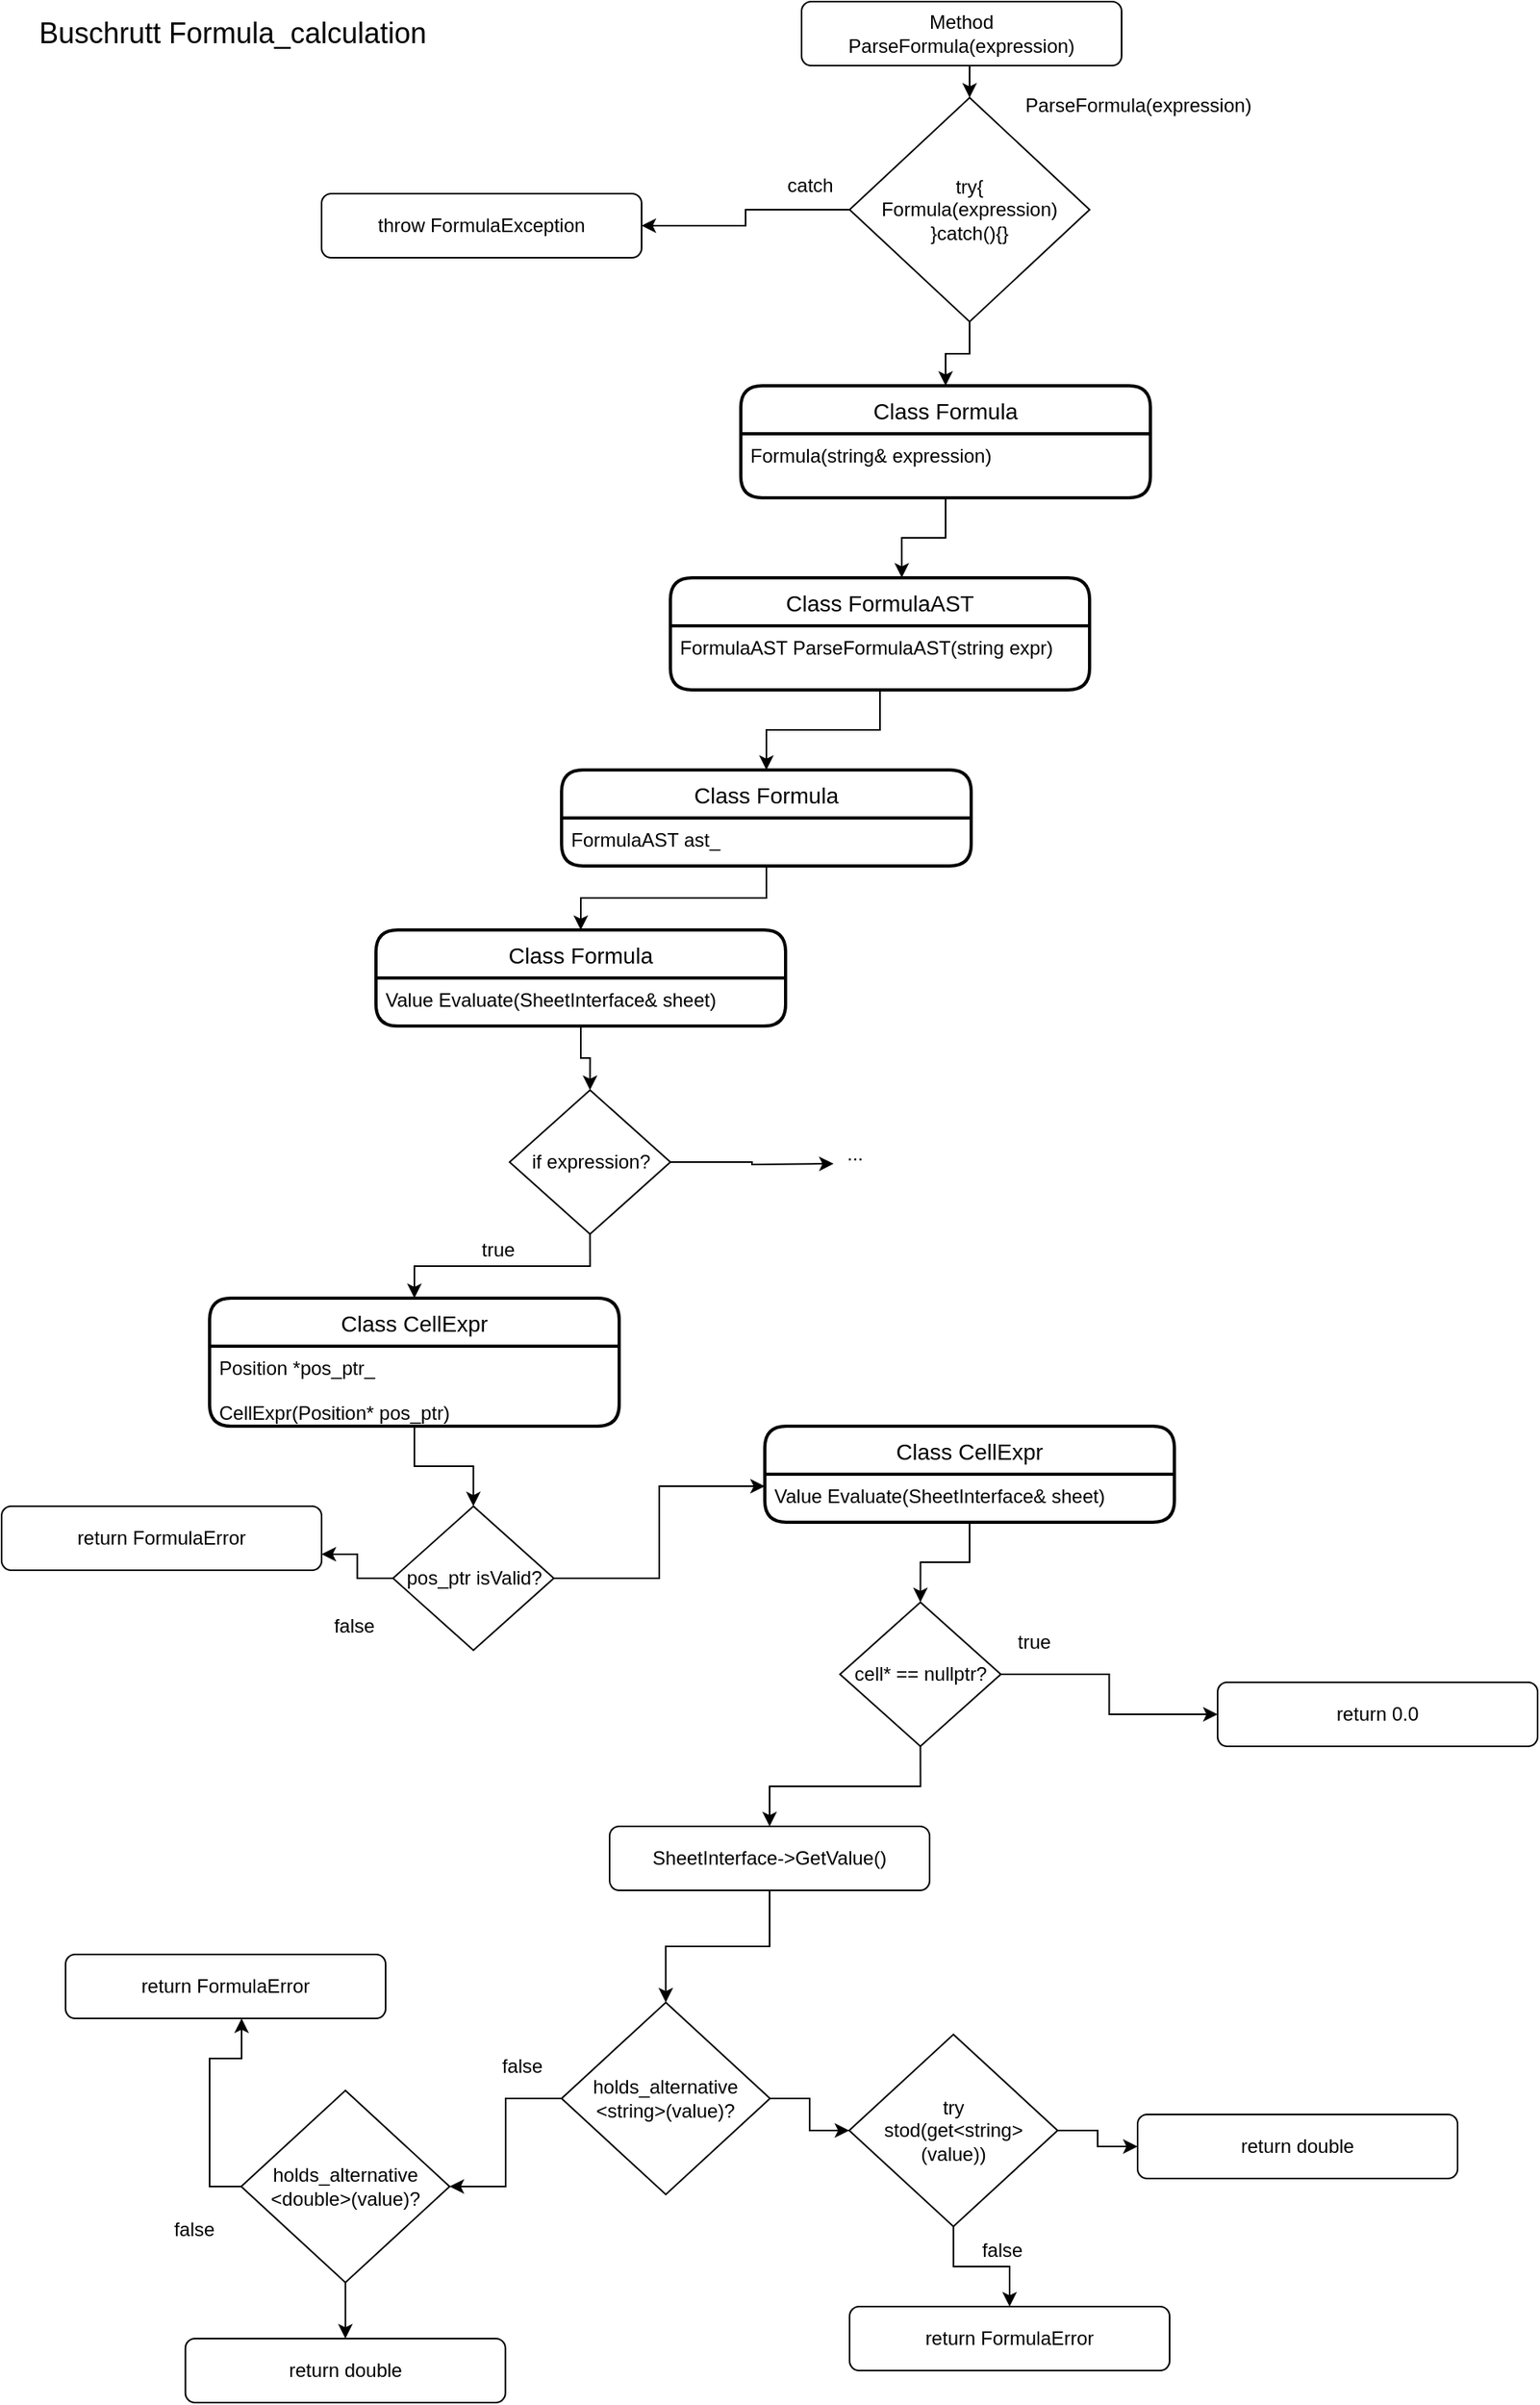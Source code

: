 <mxfile version="20.8.20" type="device"><diagram name="Страница 1" id="05K8BHy6RO02q5maxEPl"><mxGraphModel dx="1492" dy="916" grid="1" gridSize="10" guides="1" tooltips="1" connect="1" arrows="1" fold="1" page="1" pageScale="1" pageWidth="1169" pageHeight="1654" math="0" shadow="0"><root><mxCell id="0"/><mxCell id="1" parent="0"/><mxCell id="Ke1nBhwKKIvl6BgAoNeE-17" style="edgeStyle=orthogonalEdgeStyle;rounded=0;orthogonalLoop=1;jettySize=auto;html=1;exitX=0.5;exitY=1;exitDx=0;exitDy=0;entryX=0.5;entryY=0;entryDx=0;entryDy=0;" edge="1" parent="1" source="Ke1nBhwKKIvl6BgAoNeE-1" target="Ke1nBhwKKIvl6BgAoNeE-16"><mxGeometry relative="1" as="geometry"/></mxCell><mxCell id="Ke1nBhwKKIvl6BgAoNeE-1" value="Method &lt;br&gt;ParseFormula(expression)" style="rounded=1;whiteSpace=wrap;html=1;" vertex="1" parent="1"><mxGeometry x="510" y="30" width="200" height="40" as="geometry"/></mxCell><mxCell id="Ke1nBhwKKIvl6BgAoNeE-2" value="Class Formula" style="swimlane;childLayout=stackLayout;horizontal=1;startSize=30;horizontalStack=0;rounded=1;fontSize=14;fontStyle=0;strokeWidth=2;resizeParent=0;resizeLast=1;shadow=0;dashed=0;align=center;" vertex="1" parent="1"><mxGeometry x="472" y="270" width="256" height="70" as="geometry"/></mxCell><mxCell id="Ke1nBhwKKIvl6BgAoNeE-3" value="Formula(string&amp; expression)&#10;" style="align=left;strokeColor=none;fillColor=none;spacingLeft=4;fontSize=12;verticalAlign=top;resizable=0;rotatable=0;part=1;" vertex="1" parent="Ke1nBhwKKIvl6BgAoNeE-2"><mxGeometry y="30" width="256" height="40" as="geometry"/></mxCell><mxCell id="Ke1nBhwKKIvl6BgAoNeE-8" value="ParseFormula(expression)" style="text;html=1;align=center;verticalAlign=middle;resizable=0;points=[];autosize=1;strokeColor=none;fillColor=none;" vertex="1" parent="1"><mxGeometry x="639.5" y="80" width="160" height="30" as="geometry"/></mxCell><mxCell id="Ke1nBhwKKIvl6BgAoNeE-9" value="Class FormulaAST" style="swimlane;childLayout=stackLayout;horizontal=1;startSize=30;horizontalStack=0;rounded=1;fontSize=14;fontStyle=0;strokeWidth=2;resizeParent=0;resizeLast=1;shadow=0;dashed=0;align=center;" vertex="1" parent="1"><mxGeometry x="428" y="390" width="262" height="70" as="geometry"/></mxCell><mxCell id="Ke1nBhwKKIvl6BgAoNeE-10" value="FormulaAST ParseFormulaAST(string expr)&#10;" style="align=left;strokeColor=none;fillColor=none;spacingLeft=4;fontSize=12;verticalAlign=top;resizable=0;rotatable=0;part=1;" vertex="1" parent="Ke1nBhwKKIvl6BgAoNeE-9"><mxGeometry y="30" width="262" height="40" as="geometry"/></mxCell><mxCell id="Ke1nBhwKKIvl6BgAoNeE-72" style="edgeStyle=orthogonalEdgeStyle;rounded=0;orthogonalLoop=1;jettySize=auto;html=1;exitX=0;exitY=0.5;exitDx=0;exitDy=0;entryX=1;entryY=0.5;entryDx=0;entryDy=0;" edge="1" parent="1" source="Ke1nBhwKKIvl6BgAoNeE-16" target="Ke1nBhwKKIvl6BgAoNeE-69"><mxGeometry relative="1" as="geometry"/></mxCell><mxCell id="Ke1nBhwKKIvl6BgAoNeE-74" style="edgeStyle=orthogonalEdgeStyle;rounded=0;orthogonalLoop=1;jettySize=auto;html=1;exitX=0.5;exitY=1;exitDx=0;exitDy=0;entryX=0.5;entryY=0;entryDx=0;entryDy=0;" edge="1" parent="1" source="Ke1nBhwKKIvl6BgAoNeE-16" target="Ke1nBhwKKIvl6BgAoNeE-2"><mxGeometry relative="1" as="geometry"/></mxCell><mxCell id="Ke1nBhwKKIvl6BgAoNeE-16" value="try{&lt;br&gt;Formula(expression)&lt;br&gt;}catch(){}" style="rhombus;whiteSpace=wrap;html=1;" vertex="1" parent="1"><mxGeometry x="540" y="90" width="150" height="140" as="geometry"/></mxCell><mxCell id="Ke1nBhwKKIvl6BgAoNeE-25" style="edgeStyle=orthogonalEdgeStyle;rounded=0;orthogonalLoop=1;jettySize=auto;html=1;exitX=0.5;exitY=1;exitDx=0;exitDy=0;entryX=0.552;entryY=-0.002;entryDx=0;entryDy=0;entryPerimeter=0;" edge="1" parent="1" source="Ke1nBhwKKIvl6BgAoNeE-3" target="Ke1nBhwKKIvl6BgAoNeE-9"><mxGeometry relative="1" as="geometry"><mxPoint x="665" y="240" as="targetPoint"/></mxGeometry></mxCell><mxCell id="Ke1nBhwKKIvl6BgAoNeE-26" value="Class Formula" style="swimlane;childLayout=stackLayout;horizontal=1;startSize=30;horizontalStack=0;rounded=1;fontSize=14;fontStyle=0;strokeWidth=2;resizeParent=0;resizeLast=1;shadow=0;dashed=0;align=center;" vertex="1" parent="1"><mxGeometry x="360" y="510" width="256" height="60" as="geometry"/></mxCell><mxCell id="Ke1nBhwKKIvl6BgAoNeE-27" value="FormulaAST ast_" style="align=left;strokeColor=none;fillColor=none;spacingLeft=4;fontSize=12;verticalAlign=top;resizable=0;rotatable=0;part=1;" vertex="1" parent="Ke1nBhwKKIvl6BgAoNeE-26"><mxGeometry y="30" width="256" height="30" as="geometry"/></mxCell><mxCell id="Ke1nBhwKKIvl6BgAoNeE-28" style="edgeStyle=orthogonalEdgeStyle;rounded=0;orthogonalLoop=1;jettySize=auto;html=1;exitX=0.5;exitY=1;exitDx=0;exitDy=0;entryX=0.5;entryY=0;entryDx=0;entryDy=0;" edge="1" parent="1" source="Ke1nBhwKKIvl6BgAoNeE-10" target="Ke1nBhwKKIvl6BgAoNeE-26"><mxGeometry relative="1" as="geometry"/></mxCell><mxCell id="Ke1nBhwKKIvl6BgAoNeE-41" style="edgeStyle=orthogonalEdgeStyle;rounded=0;orthogonalLoop=1;jettySize=auto;html=1;exitX=0.5;exitY=1;exitDx=0;exitDy=0;entryX=0.5;entryY=0;entryDx=0;entryDy=0;" edge="1" parent="1" source="Ke1nBhwKKIvl6BgAoNeE-30" target="Ke1nBhwKKIvl6BgAoNeE-39"><mxGeometry relative="1" as="geometry"><mxPoint x="700" y="680" as="targetPoint"/></mxGeometry></mxCell><mxCell id="Ke1nBhwKKIvl6BgAoNeE-76" style="edgeStyle=orthogonalEdgeStyle;rounded=0;orthogonalLoop=1;jettySize=auto;html=1;exitX=1;exitY=0.5;exitDx=0;exitDy=0;" edge="1" parent="1" source="Ke1nBhwKKIvl6BgAoNeE-30"><mxGeometry relative="1" as="geometry"><mxPoint x="530" y="756" as="targetPoint"/></mxGeometry></mxCell><mxCell id="Ke1nBhwKKIvl6BgAoNeE-30" value="if expression?" style="rhombus;whiteSpace=wrap;html=1;" vertex="1" parent="1"><mxGeometry x="327.5" y="710" width="100.5" height="90" as="geometry"/></mxCell><mxCell id="Ke1nBhwKKIvl6BgAoNeE-31" value="Class Formula" style="swimlane;childLayout=stackLayout;horizontal=1;startSize=30;horizontalStack=0;rounded=1;fontSize=14;fontStyle=0;strokeWidth=2;resizeParent=0;resizeLast=1;shadow=0;dashed=0;align=center;" vertex="1" parent="1"><mxGeometry x="244" y="610" width="256" height="60" as="geometry"/></mxCell><mxCell id="Ke1nBhwKKIvl6BgAoNeE-32" value="Value Evaluate(SheetInterface&amp; sheet)" style="align=left;strokeColor=none;fillColor=none;spacingLeft=4;fontSize=12;verticalAlign=top;resizable=0;rotatable=0;part=1;" vertex="1" parent="Ke1nBhwKKIvl6BgAoNeE-31"><mxGeometry y="30" width="256" height="30" as="geometry"/></mxCell><mxCell id="Ke1nBhwKKIvl6BgAoNeE-33" style="edgeStyle=orthogonalEdgeStyle;rounded=0;orthogonalLoop=1;jettySize=auto;html=1;exitX=0.5;exitY=1;exitDx=0;exitDy=0;entryX=0.5;entryY=0;entryDx=0;entryDy=0;" edge="1" parent="1" source="Ke1nBhwKKIvl6BgAoNeE-27" target="Ke1nBhwKKIvl6BgAoNeE-31"><mxGeometry relative="1" as="geometry"/></mxCell><mxCell id="Ke1nBhwKKIvl6BgAoNeE-34" style="edgeStyle=orthogonalEdgeStyle;rounded=0;orthogonalLoop=1;jettySize=auto;html=1;exitX=0.5;exitY=1;exitDx=0;exitDy=0;entryX=0.5;entryY=0;entryDx=0;entryDy=0;" edge="1" parent="1" source="Ke1nBhwKKIvl6BgAoNeE-32" target="Ke1nBhwKKIvl6BgAoNeE-30"><mxGeometry relative="1" as="geometry"/></mxCell><mxCell id="Ke1nBhwKKIvl6BgAoNeE-35" value="Class CellExpr" style="swimlane;childLayout=stackLayout;horizontal=1;startSize=30;horizontalStack=0;rounded=1;fontSize=14;fontStyle=0;strokeWidth=2;resizeParent=0;resizeLast=1;shadow=0;dashed=0;align=center;" vertex="1" parent="1"><mxGeometry x="487" y="920" width="256" height="60" as="geometry"/></mxCell><mxCell id="Ke1nBhwKKIvl6BgAoNeE-36" value="Value Evaluate(SheetInterface&amp; sheet)" style="align=left;strokeColor=none;fillColor=none;spacingLeft=4;fontSize=12;verticalAlign=top;resizable=0;rotatable=0;part=1;" vertex="1" parent="Ke1nBhwKKIvl6BgAoNeE-35"><mxGeometry y="30" width="256" height="30" as="geometry"/></mxCell><mxCell id="Ke1nBhwKKIvl6BgAoNeE-50" style="edgeStyle=orthogonalEdgeStyle;rounded=0;orthogonalLoop=1;jettySize=auto;html=1;exitX=1;exitY=0.5;exitDx=0;exitDy=0;entryX=0;entryY=0.5;entryDx=0;entryDy=0;" edge="1" parent="1" source="Ke1nBhwKKIvl6BgAoNeE-37" target="Ke1nBhwKKIvl6BgAoNeE-49"><mxGeometry relative="1" as="geometry"/></mxCell><mxCell id="Ke1nBhwKKIvl6BgAoNeE-53" style="edgeStyle=orthogonalEdgeStyle;rounded=0;orthogonalLoop=1;jettySize=auto;html=1;exitX=0.5;exitY=1;exitDx=0;exitDy=0;entryX=0.5;entryY=0;entryDx=0;entryDy=0;" edge="1" parent="1" source="Ke1nBhwKKIvl6BgAoNeE-37" target="Ke1nBhwKKIvl6BgAoNeE-52"><mxGeometry relative="1" as="geometry"/></mxCell><mxCell id="Ke1nBhwKKIvl6BgAoNeE-37" value="cell* == nullptr?" style="rhombus;whiteSpace=wrap;html=1;" vertex="1" parent="1"><mxGeometry x="534" y="1030" width="100.5" height="90" as="geometry"/></mxCell><mxCell id="Ke1nBhwKKIvl6BgAoNeE-38" style="edgeStyle=orthogonalEdgeStyle;rounded=0;orthogonalLoop=1;jettySize=auto;html=1;exitX=0.5;exitY=1;exitDx=0;exitDy=0;entryX=0.5;entryY=0;entryDx=0;entryDy=0;" edge="1" parent="1" source="Ke1nBhwKKIvl6BgAoNeE-36" target="Ke1nBhwKKIvl6BgAoNeE-37"><mxGeometry relative="1" as="geometry"/></mxCell><mxCell id="Ke1nBhwKKIvl6BgAoNeE-39" value="Class CellExpr" style="swimlane;childLayout=stackLayout;horizontal=1;startSize=30;horizontalStack=0;rounded=1;fontSize=14;fontStyle=0;strokeWidth=2;resizeParent=0;resizeLast=1;shadow=0;dashed=0;align=center;" vertex="1" parent="1"><mxGeometry x="140" y="840" width="256" height="80" as="geometry"/></mxCell><mxCell id="Ke1nBhwKKIvl6BgAoNeE-40" value="Position *pos_ptr_&#10;&#10;CellExpr(Position* pos_ptr)" style="align=left;strokeColor=none;fillColor=none;spacingLeft=4;fontSize=12;verticalAlign=top;resizable=0;rotatable=0;part=1;" vertex="1" parent="Ke1nBhwKKIvl6BgAoNeE-39"><mxGeometry y="30" width="256" height="50" as="geometry"/></mxCell><mxCell id="Ke1nBhwKKIvl6BgAoNeE-79" style="edgeStyle=orthogonalEdgeStyle;rounded=0;orthogonalLoop=1;jettySize=auto;html=1;exitX=1;exitY=0.5;exitDx=0;exitDy=0;entryX=0;entryY=0.25;entryDx=0;entryDy=0;" edge="1" parent="1" source="Ke1nBhwKKIvl6BgAoNeE-42" target="Ke1nBhwKKIvl6BgAoNeE-36"><mxGeometry relative="1" as="geometry"/></mxCell><mxCell id="Ke1nBhwKKIvl6BgAoNeE-80" style="edgeStyle=orthogonalEdgeStyle;rounded=0;orthogonalLoop=1;jettySize=auto;html=1;exitX=0;exitY=0.5;exitDx=0;exitDy=0;entryX=1;entryY=0.75;entryDx=0;entryDy=0;" edge="1" parent="1" source="Ke1nBhwKKIvl6BgAoNeE-42" target="Ke1nBhwKKIvl6BgAoNeE-45"><mxGeometry relative="1" as="geometry"/></mxCell><mxCell id="Ke1nBhwKKIvl6BgAoNeE-42" value="pos_ptr isValid?" style="rhombus;whiteSpace=wrap;html=1;" vertex="1" parent="1"><mxGeometry x="254.63" y="970" width="100.5" height="90" as="geometry"/></mxCell><mxCell id="Ke1nBhwKKIvl6BgAoNeE-43" style="edgeStyle=orthogonalEdgeStyle;rounded=0;orthogonalLoop=1;jettySize=auto;html=1;exitX=0.5;exitY=1;exitDx=0;exitDy=0;" edge="1" parent="1" source="Ke1nBhwKKIvl6BgAoNeE-40" target="Ke1nBhwKKIvl6BgAoNeE-42"><mxGeometry relative="1" as="geometry"/></mxCell><mxCell id="Ke1nBhwKKIvl6BgAoNeE-45" value="return&amp;nbsp;FormulaError" style="rounded=1;whiteSpace=wrap;html=1;" vertex="1" parent="1"><mxGeometry x="10" y="970" width="200" height="40" as="geometry"/></mxCell><mxCell id="Ke1nBhwKKIvl6BgAoNeE-47" value="false" style="text;html=1;align=center;verticalAlign=middle;resizable=0;points=[];autosize=1;strokeColor=none;fillColor=none;" vertex="1" parent="1"><mxGeometry x="204.63" y="1030" width="50" height="30" as="geometry"/></mxCell><mxCell id="Ke1nBhwKKIvl6BgAoNeE-49" value="return&amp;nbsp;0.0" style="rounded=1;whiteSpace=wrap;html=1;" vertex="1" parent="1"><mxGeometry x="770" y="1080" width="200" height="40" as="geometry"/></mxCell><mxCell id="Ke1nBhwKKIvl6BgAoNeE-51" value="true" style="text;html=1;align=center;verticalAlign=middle;resizable=0;points=[];autosize=1;strokeColor=none;fillColor=none;" vertex="1" parent="1"><mxGeometry x="634.5" y="1040" width="40" height="30" as="geometry"/></mxCell><mxCell id="Ke1nBhwKKIvl6BgAoNeE-62" style="edgeStyle=orthogonalEdgeStyle;rounded=0;orthogonalLoop=1;jettySize=auto;html=1;exitX=0.5;exitY=1;exitDx=0;exitDy=0;entryX=0.5;entryY=0;entryDx=0;entryDy=0;" edge="1" parent="1" source="Ke1nBhwKKIvl6BgAoNeE-52" target="Ke1nBhwKKIvl6BgAoNeE-54"><mxGeometry relative="1" as="geometry"/></mxCell><mxCell id="Ke1nBhwKKIvl6BgAoNeE-52" value="SheetInterface-&amp;gt;GetValue()" style="rounded=1;whiteSpace=wrap;html=1;" vertex="1" parent="1"><mxGeometry x="390" y="1170" width="200" height="40" as="geometry"/></mxCell><mxCell id="Ke1nBhwKKIvl6BgAoNeE-56" style="edgeStyle=orthogonalEdgeStyle;rounded=0;orthogonalLoop=1;jettySize=auto;html=1;exitX=1;exitY=0.5;exitDx=0;exitDy=0;entryX=0;entryY=0.5;entryDx=0;entryDy=0;" edge="1" parent="1" source="Ke1nBhwKKIvl6BgAoNeE-54" target="Ke1nBhwKKIvl6BgAoNeE-55"><mxGeometry relative="1" as="geometry"/></mxCell><mxCell id="Ke1nBhwKKIvl6BgAoNeE-64" style="edgeStyle=orthogonalEdgeStyle;rounded=0;orthogonalLoop=1;jettySize=auto;html=1;exitX=0;exitY=0.5;exitDx=0;exitDy=0;entryX=1;entryY=0.5;entryDx=0;entryDy=0;" edge="1" parent="1" source="Ke1nBhwKKIvl6BgAoNeE-54" target="Ke1nBhwKKIvl6BgAoNeE-63"><mxGeometry relative="1" as="geometry"/></mxCell><mxCell id="Ke1nBhwKKIvl6BgAoNeE-54" value="holds_alternative&lt;br&gt;&amp;lt;string&amp;gt;(value)?" style="rhombus;whiteSpace=wrap;html=1;" vertex="1" parent="1"><mxGeometry x="360" y="1280" width="130.25" height="120" as="geometry"/></mxCell><mxCell id="Ke1nBhwKKIvl6BgAoNeE-59" style="edgeStyle=orthogonalEdgeStyle;rounded=0;orthogonalLoop=1;jettySize=auto;html=1;exitX=1;exitY=0.5;exitDx=0;exitDy=0;entryX=0;entryY=0.5;entryDx=0;entryDy=0;" edge="1" parent="1" source="Ke1nBhwKKIvl6BgAoNeE-55" target="Ke1nBhwKKIvl6BgAoNeE-58"><mxGeometry relative="1" as="geometry"/></mxCell><mxCell id="Ke1nBhwKKIvl6BgAoNeE-61" style="edgeStyle=orthogonalEdgeStyle;rounded=0;orthogonalLoop=1;jettySize=auto;html=1;exitX=0.5;exitY=1;exitDx=0;exitDy=0;entryX=0.5;entryY=0;entryDx=0;entryDy=0;" edge="1" parent="1" source="Ke1nBhwKKIvl6BgAoNeE-55" target="Ke1nBhwKKIvl6BgAoNeE-60"><mxGeometry relative="1" as="geometry"/></mxCell><mxCell id="Ke1nBhwKKIvl6BgAoNeE-55" value="try&lt;br&gt;stod(get&amp;lt;string&amp;gt;&lt;br&gt;(value))" style="rhombus;whiteSpace=wrap;html=1;" vertex="1" parent="1"><mxGeometry x="539.75" y="1300" width="130.25" height="120" as="geometry"/></mxCell><mxCell id="Ke1nBhwKKIvl6BgAoNeE-57" value="false" style="text;html=1;align=center;verticalAlign=middle;resizable=0;points=[];autosize=1;strokeColor=none;fillColor=none;" vertex="1" parent="1"><mxGeometry x="310.13" y="1305" width="50" height="30" as="geometry"/></mxCell><mxCell id="Ke1nBhwKKIvl6BgAoNeE-58" value="return double" style="rounded=1;whiteSpace=wrap;html=1;" vertex="1" parent="1"><mxGeometry x="720" y="1350" width="200" height="40" as="geometry"/></mxCell><mxCell id="Ke1nBhwKKIvl6BgAoNeE-60" value="return&amp;nbsp;FormulaError" style="rounded=1;whiteSpace=wrap;html=1;" vertex="1" parent="1"><mxGeometry x="540" y="1470" width="200" height="40" as="geometry"/></mxCell><mxCell id="Ke1nBhwKKIvl6BgAoNeE-66" style="edgeStyle=orthogonalEdgeStyle;rounded=0;orthogonalLoop=1;jettySize=auto;html=1;exitX=0.5;exitY=1;exitDx=0;exitDy=0;entryX=0.5;entryY=0;entryDx=0;entryDy=0;" edge="1" parent="1" source="Ke1nBhwKKIvl6BgAoNeE-63" target="Ke1nBhwKKIvl6BgAoNeE-65"><mxGeometry relative="1" as="geometry"/></mxCell><mxCell id="Ke1nBhwKKIvl6BgAoNeE-68" style="edgeStyle=orthogonalEdgeStyle;rounded=0;orthogonalLoop=1;jettySize=auto;html=1;exitX=0;exitY=0.5;exitDx=0;exitDy=0;" edge="1" parent="1" source="Ke1nBhwKKIvl6BgAoNeE-63"><mxGeometry relative="1" as="geometry"><mxPoint x="160" y="1290" as="targetPoint"/><Array as="points"><mxPoint x="140" y="1395"/><mxPoint x="140" y="1315"/><mxPoint x="160" y="1315"/></Array></mxGeometry></mxCell><mxCell id="Ke1nBhwKKIvl6BgAoNeE-63" value="holds_alternative&lt;br&gt;&amp;lt;double&lt;span style=&quot;background-color: initial;&quot;&gt;&amp;gt;(value)?&lt;/span&gt;" style="rhombus;whiteSpace=wrap;html=1;" vertex="1" parent="1"><mxGeometry x="159.75" y="1335" width="130.25" height="120" as="geometry"/></mxCell><mxCell id="Ke1nBhwKKIvl6BgAoNeE-65" value="return double" style="rounded=1;whiteSpace=wrap;html=1;" vertex="1" parent="1"><mxGeometry x="124.87" y="1490" width="200" height="40" as="geometry"/></mxCell><mxCell id="Ke1nBhwKKIvl6BgAoNeE-67" value="return&amp;nbsp;FormulaError" style="rounded=1;whiteSpace=wrap;html=1;" vertex="1" parent="1"><mxGeometry x="50" y="1250" width="200" height="40" as="geometry"/></mxCell><mxCell id="Ke1nBhwKKIvl6BgAoNeE-69" value="throw&amp;nbsp;FormulaException" style="rounded=1;whiteSpace=wrap;html=1;" vertex="1" parent="1"><mxGeometry x="210" y="150" width="200" height="40" as="geometry"/></mxCell><mxCell id="Ke1nBhwKKIvl6BgAoNeE-73" value="catch" style="text;html=1;align=center;verticalAlign=middle;resizable=0;points=[];autosize=1;strokeColor=none;fillColor=none;" vertex="1" parent="1"><mxGeometry x="490.25" y="130" width="50" height="30" as="geometry"/></mxCell><mxCell id="Ke1nBhwKKIvl6BgAoNeE-77" value="..." style="text;html=1;align=center;verticalAlign=middle;resizable=0;points=[];autosize=1;strokeColor=none;fillColor=none;" vertex="1" parent="1"><mxGeometry x="528" y="735" width="30" height="30" as="geometry"/></mxCell><mxCell id="Ke1nBhwKKIvl6BgAoNeE-78" value="true" style="text;html=1;align=center;verticalAlign=middle;resizable=0;points=[];autosize=1;strokeColor=none;fillColor=none;" vertex="1" parent="1"><mxGeometry x="300" y="795" width="40" height="30" as="geometry"/></mxCell><mxCell id="Ke1nBhwKKIvl6BgAoNeE-82" value="&lt;font style=&quot;font-size: 18px;&quot;&gt;Buschrutt Formula_calculation&lt;/font&gt;" style="text;html=1;align=center;verticalAlign=middle;resizable=0;points=[];autosize=1;strokeColor=none;fillColor=none;" vertex="1" parent="1"><mxGeometry x="19" y="30" width="270" height="40" as="geometry"/></mxCell><mxCell id="Ke1nBhwKKIvl6BgAoNeE-83" value="&lt;font style=&quot;font-size: 12px;&quot;&gt;false&lt;/font&gt;" style="text;html=1;align=center;verticalAlign=middle;resizable=0;points=[];autosize=1;strokeColor=none;fillColor=none;fontSize=18;" vertex="1" parent="1"><mxGeometry x="105" y="1400" width="50" height="40" as="geometry"/></mxCell><mxCell id="Ke1nBhwKKIvl6BgAoNeE-84" value="false" style="text;html=1;align=center;verticalAlign=middle;resizable=0;points=[];autosize=1;strokeColor=none;fillColor=none;fontSize=12;" vertex="1" parent="1"><mxGeometry x="610" y="1420" width="50" height="30" as="geometry"/></mxCell></root></mxGraphModel></diagram></mxfile>